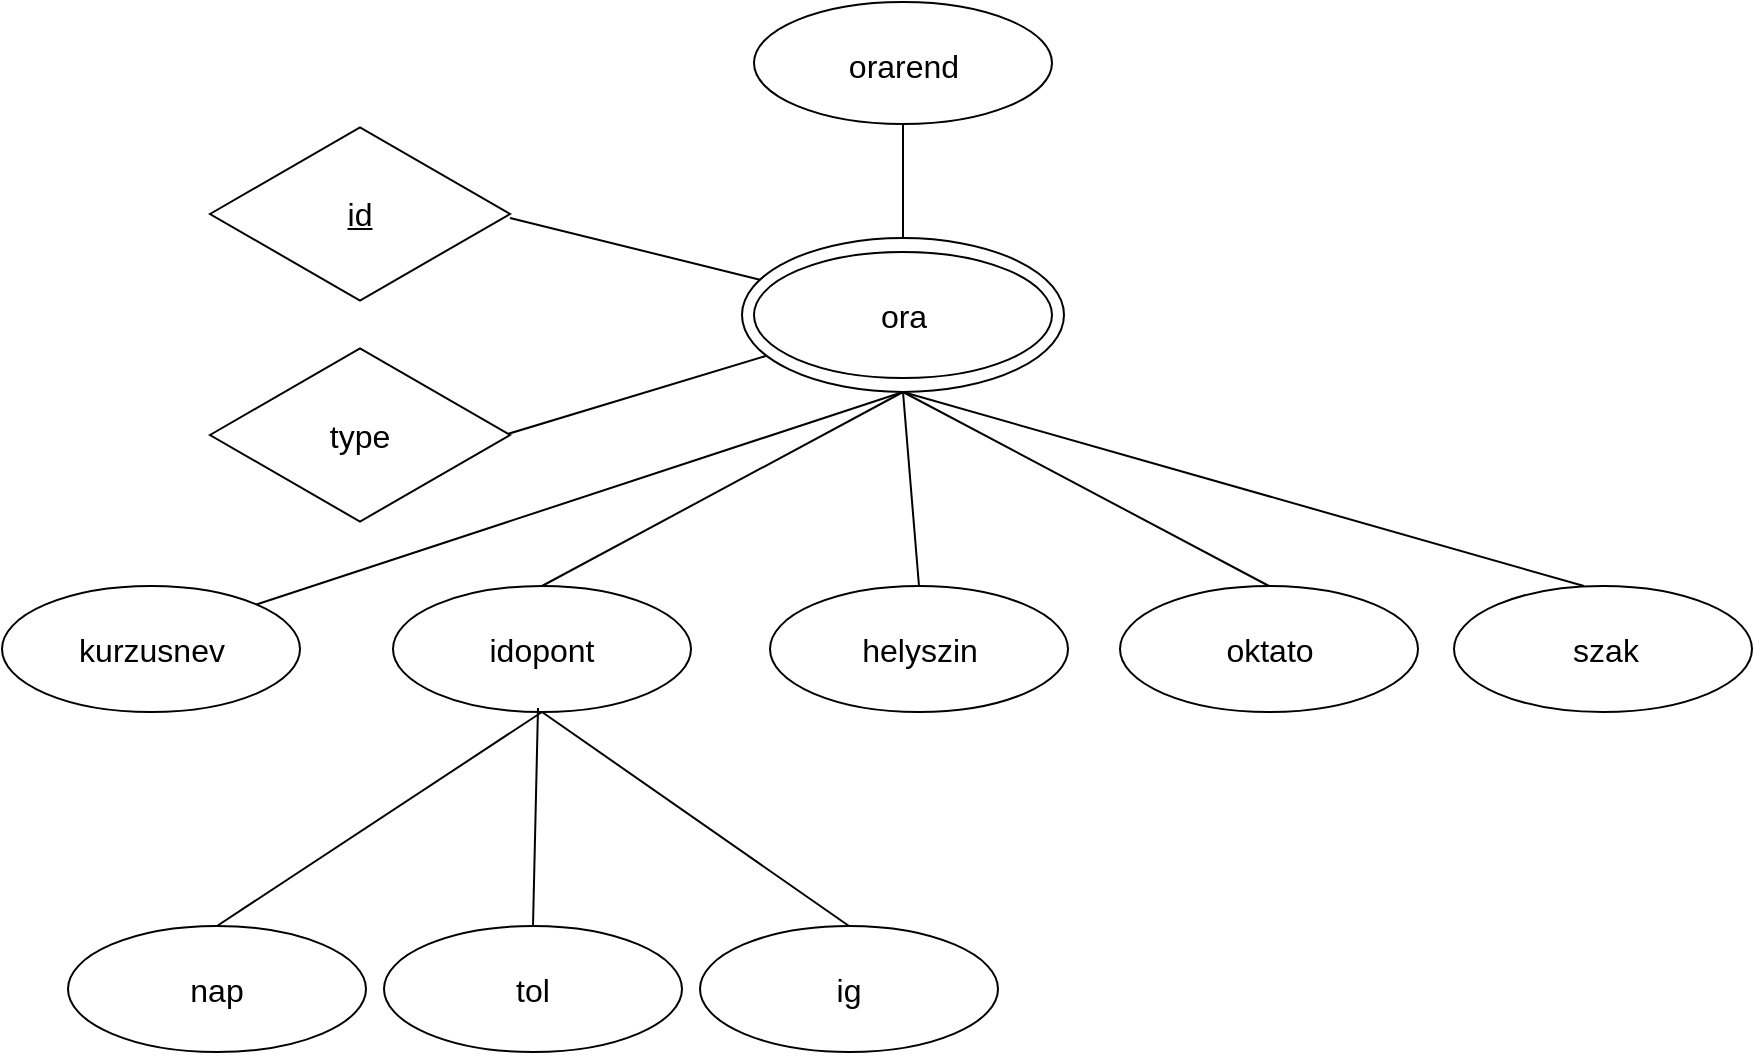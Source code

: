 <mxfile version="24.7.17">
  <diagram name="1 oldal" id="oeFlDBj4v-XqFrBoMQ2P">
    <mxGraphModel dx="1834" dy="1236" grid="0" gridSize="10" guides="1" tooltips="1" connect="1" arrows="1" fold="1" page="0" pageScale="1" pageWidth="827" pageHeight="1169" math="0" shadow="0">
      <root>
        <mxCell id="0" />
        <mxCell id="1" parent="0" />
        <mxCell id="IQn74y5c-lK3esVrfXZ4-1" value="" style="ellipse;whiteSpace=wrap;html=1;" vertex="1" parent="1">
          <mxGeometry x="127" y="-149" width="149" height="61" as="geometry" />
        </mxCell>
        <mxCell id="IQn74y5c-lK3esVrfXZ4-2" value="orarend" style="text;strokeColor=none;fillColor=none;html=1;align=center;verticalAlign=middle;whiteSpace=wrap;rounded=0;fontSize=16;" vertex="1" parent="1">
          <mxGeometry x="171.5" y="-132.5" width="60" height="30" as="geometry" />
        </mxCell>
        <mxCell id="IQn74y5c-lK3esVrfXZ4-4" value="" style="ellipse;whiteSpace=wrap;html=1;" vertex="1" parent="1">
          <mxGeometry x="127" y="-24" width="149" height="63" as="geometry" />
        </mxCell>
        <mxCell id="IQn74y5c-lK3esVrfXZ4-5" value="" style="ellipse;whiteSpace=wrap;html=1;fillColor=none;" vertex="1" parent="1">
          <mxGeometry x="121" y="-31" width="161" height="77" as="geometry" />
        </mxCell>
        <mxCell id="IQn74y5c-lK3esVrfXZ4-6" value="" style="ellipse;whiteSpace=wrap;html=1;" vertex="1" parent="1">
          <mxGeometry x="135" y="143" width="149" height="63" as="geometry" />
        </mxCell>
        <mxCell id="IQn74y5c-lK3esVrfXZ4-9" value="ora" style="text;strokeColor=none;fillColor=none;html=1;align=center;verticalAlign=middle;whiteSpace=wrap;rounded=0;fontSize=16;" vertex="1" parent="1">
          <mxGeometry x="171.5" y="-7.5" width="60" height="30" as="geometry" />
        </mxCell>
        <mxCell id="IQn74y5c-lK3esVrfXZ4-10" style="edgeStyle=none;curved=1;rounded=0;orthogonalLoop=1;jettySize=auto;html=1;exitX=1;exitY=0;exitDx=0;exitDy=0;fontSize=12;startSize=8;endSize=8;" edge="1" parent="1" source="IQn74y5c-lK3esVrfXZ4-5" target="IQn74y5c-lK3esVrfXZ4-5">
          <mxGeometry relative="1" as="geometry" />
        </mxCell>
        <mxCell id="IQn74y5c-lK3esVrfXZ4-13" value="" style="html=1;whiteSpace=wrap;aspect=fixed;shape=isoRectangle;" vertex="1" parent="1">
          <mxGeometry x="-145" y="-88" width="150" height="90" as="geometry" />
        </mxCell>
        <mxCell id="IQn74y5c-lK3esVrfXZ4-14" value="" style="html=1;whiteSpace=wrap;aspect=fixed;shape=isoRectangle;" vertex="1" parent="1">
          <mxGeometry x="-145" y="22.5" width="150" height="90" as="geometry" />
        </mxCell>
        <mxCell id="IQn74y5c-lK3esVrfXZ4-17" value="" style="endArrow=none;html=1;rounded=0;fontSize=12;startSize=8;endSize=8;curved=1;exitX=0.993;exitY=0.494;exitDx=0;exitDy=0;exitPerimeter=0;" edge="1" parent="1" source="IQn74y5c-lK3esVrfXZ4-14" target="IQn74y5c-lK3esVrfXZ4-5">
          <mxGeometry width="50" height="50" relative="1" as="geometry">
            <mxPoint x="42" y="96" as="sourcePoint" />
            <mxPoint x="92" y="46" as="targetPoint" />
          </mxGeometry>
        </mxCell>
        <mxCell id="IQn74y5c-lK3esVrfXZ4-18" value="" style="endArrow=none;html=1;rounded=0;fontSize=12;startSize=8;endSize=8;curved=1;exitX=1;exitY=0.522;exitDx=0;exitDy=0;exitPerimeter=0;" edge="1" parent="1" source="IQn74y5c-lK3esVrfXZ4-13" target="IQn74y5c-lK3esVrfXZ4-5">
          <mxGeometry width="50" height="50" relative="1" as="geometry">
            <mxPoint x="14" y="77" as="sourcePoint" />
            <mxPoint x="143" y="38" as="targetPoint" />
          </mxGeometry>
        </mxCell>
        <mxCell id="IQn74y5c-lK3esVrfXZ4-19" value="&lt;u&gt;id&lt;/u&gt;" style="text;strokeColor=none;fillColor=none;html=1;align=center;verticalAlign=middle;whiteSpace=wrap;rounded=0;fontSize=16;" vertex="1" parent="1">
          <mxGeometry x="-100" y="-58" width="60" height="30" as="geometry" />
        </mxCell>
        <mxCell id="IQn74y5c-lK3esVrfXZ4-20" value="type" style="text;strokeColor=none;fillColor=none;html=1;align=center;verticalAlign=middle;whiteSpace=wrap;rounded=0;fontSize=16;" vertex="1" parent="1">
          <mxGeometry x="-100" y="52.5" width="60" height="30" as="geometry" />
        </mxCell>
        <mxCell id="IQn74y5c-lK3esVrfXZ4-21" value="" style="ellipse;whiteSpace=wrap;html=1;" vertex="1" parent="1">
          <mxGeometry x="-249" y="143" width="149" height="63" as="geometry" />
        </mxCell>
        <mxCell id="IQn74y5c-lK3esVrfXZ4-22" value="" style="ellipse;whiteSpace=wrap;html=1;" vertex="1" parent="1">
          <mxGeometry x="-53.5" y="143" width="149" height="63" as="geometry" />
        </mxCell>
        <mxCell id="IQn74y5c-lK3esVrfXZ4-23" value="" style="ellipse;whiteSpace=wrap;html=1;" vertex="1" parent="1">
          <mxGeometry x="310" y="143" width="149" height="63" as="geometry" />
        </mxCell>
        <mxCell id="IQn74y5c-lK3esVrfXZ4-24" value="kurzusnev" style="text;strokeColor=none;fillColor=none;html=1;align=center;verticalAlign=middle;whiteSpace=wrap;rounded=0;fontSize=16;" vertex="1" parent="1">
          <mxGeometry x="-204.5" y="159.5" width="60" height="30" as="geometry" />
        </mxCell>
        <mxCell id="IQn74y5c-lK3esVrfXZ4-25" value="idopont" style="text;strokeColor=none;fillColor=none;html=1;align=center;verticalAlign=middle;whiteSpace=wrap;rounded=0;fontSize=16;" vertex="1" parent="1">
          <mxGeometry x="-9" y="159.5" width="60" height="30" as="geometry" />
        </mxCell>
        <mxCell id="IQn74y5c-lK3esVrfXZ4-26" value="helyszin" style="text;strokeColor=none;fillColor=none;html=1;align=center;verticalAlign=middle;whiteSpace=wrap;rounded=0;fontSize=16;" vertex="1" parent="1">
          <mxGeometry x="179.5" y="159.5" width="60" height="30" as="geometry" />
        </mxCell>
        <mxCell id="IQn74y5c-lK3esVrfXZ4-27" value="oktato" style="text;strokeColor=none;fillColor=none;html=1;align=center;verticalAlign=middle;whiteSpace=wrap;rounded=0;fontSize=16;" vertex="1" parent="1">
          <mxGeometry x="354.5" y="159.5" width="60" height="30" as="geometry" />
        </mxCell>
        <mxCell id="IQn74y5c-lK3esVrfXZ4-28" value="" style="ellipse;whiteSpace=wrap;html=1;" vertex="1" parent="1">
          <mxGeometry x="477" y="143" width="149" height="63" as="geometry" />
        </mxCell>
        <mxCell id="IQn74y5c-lK3esVrfXZ4-29" value="szak" style="text;strokeColor=none;fillColor=none;html=1;align=center;verticalAlign=middle;whiteSpace=wrap;rounded=0;fontSize=16;" vertex="1" parent="1">
          <mxGeometry x="522.5" y="159.5" width="60" height="30" as="geometry" />
        </mxCell>
        <mxCell id="IQn74y5c-lK3esVrfXZ4-30" value="" style="endArrow=none;html=1;rounded=0;fontSize=12;startSize=8;endSize=8;curved=1;exitX=1;exitY=0;exitDx=0;exitDy=0;entryX=0.5;entryY=1;entryDx=0;entryDy=0;" edge="1" parent="1" source="IQn74y5c-lK3esVrfXZ4-21" target="IQn74y5c-lK3esVrfXZ4-5">
          <mxGeometry width="50" height="50" relative="1" as="geometry">
            <mxPoint x="14" y="77" as="sourcePoint" />
            <mxPoint x="143" y="38" as="targetPoint" />
          </mxGeometry>
        </mxCell>
        <mxCell id="IQn74y5c-lK3esVrfXZ4-31" value="" style="endArrow=none;html=1;rounded=0;fontSize=12;startSize=8;endSize=8;curved=1;exitX=0.5;exitY=0;exitDx=0;exitDy=0;entryX=0.5;entryY=1;entryDx=0;entryDy=0;" edge="1" parent="1" source="IQn74y5c-lK3esVrfXZ4-22" target="IQn74y5c-lK3esVrfXZ4-5">
          <mxGeometry width="50" height="50" relative="1" as="geometry">
            <mxPoint x="-112" y="162" as="sourcePoint" />
            <mxPoint x="153" y="48" as="targetPoint" />
          </mxGeometry>
        </mxCell>
        <mxCell id="IQn74y5c-lK3esVrfXZ4-32" value="" style="endArrow=none;html=1;rounded=0;fontSize=12;startSize=8;endSize=8;curved=1;exitX=0.5;exitY=0;exitDx=0;exitDy=0;entryX=0.5;entryY=1;entryDx=0;entryDy=0;" edge="1" parent="1" source="IQn74y5c-lK3esVrfXZ4-6" target="IQn74y5c-lK3esVrfXZ4-5">
          <mxGeometry width="50" height="50" relative="1" as="geometry">
            <mxPoint x="196" y="138" as="sourcePoint" />
            <mxPoint x="196" y="45" as="targetPoint" />
          </mxGeometry>
        </mxCell>
        <mxCell id="IQn74y5c-lK3esVrfXZ4-33" value="" style="endArrow=none;html=1;rounded=0;fontSize=12;startSize=8;endSize=8;curved=1;exitX=0.5;exitY=0;exitDx=0;exitDy=0;entryX=0.5;entryY=1;entryDx=0;entryDy=0;" edge="1" parent="1" source="IQn74y5c-lK3esVrfXZ4-23" target="IQn74y5c-lK3esVrfXZ4-5">
          <mxGeometry width="50" height="50" relative="1" as="geometry">
            <mxPoint x="-102" y="172" as="sourcePoint" />
            <mxPoint x="222" y="66" as="targetPoint" />
          </mxGeometry>
        </mxCell>
        <mxCell id="IQn74y5c-lK3esVrfXZ4-34" value="" style="endArrow=none;html=1;rounded=0;fontSize=12;startSize=8;endSize=8;curved=1;exitX=0.436;exitY=0;exitDx=0;exitDy=0;entryX=0.5;entryY=1;entryDx=0;entryDy=0;exitPerimeter=0;" edge="1" parent="1" source="IQn74y5c-lK3esVrfXZ4-28" target="IQn74y5c-lK3esVrfXZ4-5">
          <mxGeometry width="50" height="50" relative="1" as="geometry">
            <mxPoint x="395" y="153" as="sourcePoint" />
            <mxPoint x="212" y="56" as="targetPoint" />
          </mxGeometry>
        </mxCell>
        <mxCell id="IQn74y5c-lK3esVrfXZ4-35" value="" style="endArrow=none;html=1;rounded=0;fontSize=12;startSize=8;endSize=8;curved=1;exitX=0.5;exitY=1;exitDx=0;exitDy=0;entryX=0.5;entryY=0;entryDx=0;entryDy=0;" edge="1" parent="1" source="IQn74y5c-lK3esVrfXZ4-1" target="IQn74y5c-lK3esVrfXZ4-5">
          <mxGeometry width="50" height="50" relative="1" as="geometry">
            <mxPoint x="15" y="-31" as="sourcePoint" />
            <mxPoint x="140" as="targetPoint" />
          </mxGeometry>
        </mxCell>
        <mxCell id="IQn74y5c-lK3esVrfXZ4-36" value="&lt;font style=&quot;font-size: 16px;&quot;&gt;nap&lt;/font&gt;" style="ellipse;whiteSpace=wrap;html=1;" vertex="1" parent="1">
          <mxGeometry x="-216" y="313" width="149" height="63" as="geometry" />
        </mxCell>
        <mxCell id="IQn74y5c-lK3esVrfXZ4-37" value="&lt;font style=&quot;font-size: 16px;&quot;&gt;tol&lt;/font&gt;" style="ellipse;whiteSpace=wrap;html=1;" vertex="1" parent="1">
          <mxGeometry x="-58" y="313" width="149" height="63" as="geometry" />
        </mxCell>
        <mxCell id="IQn74y5c-lK3esVrfXZ4-38" value="&lt;font style=&quot;font-size: 16px;&quot;&gt;ig&lt;/font&gt;" style="ellipse;whiteSpace=wrap;html=1;" vertex="1" parent="1">
          <mxGeometry x="100" y="313" width="149" height="63" as="geometry" />
        </mxCell>
        <mxCell id="IQn74y5c-lK3esVrfXZ4-40" value="" style="endArrow=none;html=1;rounded=0;fontSize=12;startSize=8;endSize=8;curved=1;exitX=0.5;exitY=0;exitDx=0;exitDy=0;entryX=0.5;entryY=1;entryDx=0;entryDy=0;" edge="1" parent="1" source="IQn74y5c-lK3esVrfXZ4-36" target="IQn74y5c-lK3esVrfXZ4-22">
          <mxGeometry width="50" height="50" relative="1" as="geometry">
            <mxPoint x="118" y="215" as="sourcePoint" />
            <mxPoint x="168" y="165" as="targetPoint" />
          </mxGeometry>
        </mxCell>
        <mxCell id="IQn74y5c-lK3esVrfXZ4-41" value="" style="endArrow=none;html=1;rounded=0;fontSize=12;startSize=8;endSize=8;curved=1;exitX=0.5;exitY=0;exitDx=0;exitDy=0;" edge="1" parent="1" source="IQn74y5c-lK3esVrfXZ4-37">
          <mxGeometry width="50" height="50" relative="1" as="geometry">
            <mxPoint x="-131" y="323" as="sourcePoint" />
            <mxPoint x="19" y="204" as="targetPoint" />
          </mxGeometry>
        </mxCell>
        <mxCell id="IQn74y5c-lK3esVrfXZ4-43" value="" style="endArrow=none;html=1;rounded=0;fontSize=12;startSize=8;endSize=8;curved=1;exitX=0.5;exitY=1;exitDx=0;exitDy=0;entryX=0.5;entryY=0;entryDx=0;entryDy=0;" edge="1" parent="1" source="IQn74y5c-lK3esVrfXZ4-22" target="IQn74y5c-lK3esVrfXZ4-38">
          <mxGeometry width="50" height="50" relative="1" as="geometry">
            <mxPoint x="27" y="323" as="sourcePoint" />
            <mxPoint x="29" y="214" as="targetPoint" />
          </mxGeometry>
        </mxCell>
      </root>
    </mxGraphModel>
  </diagram>
</mxfile>
